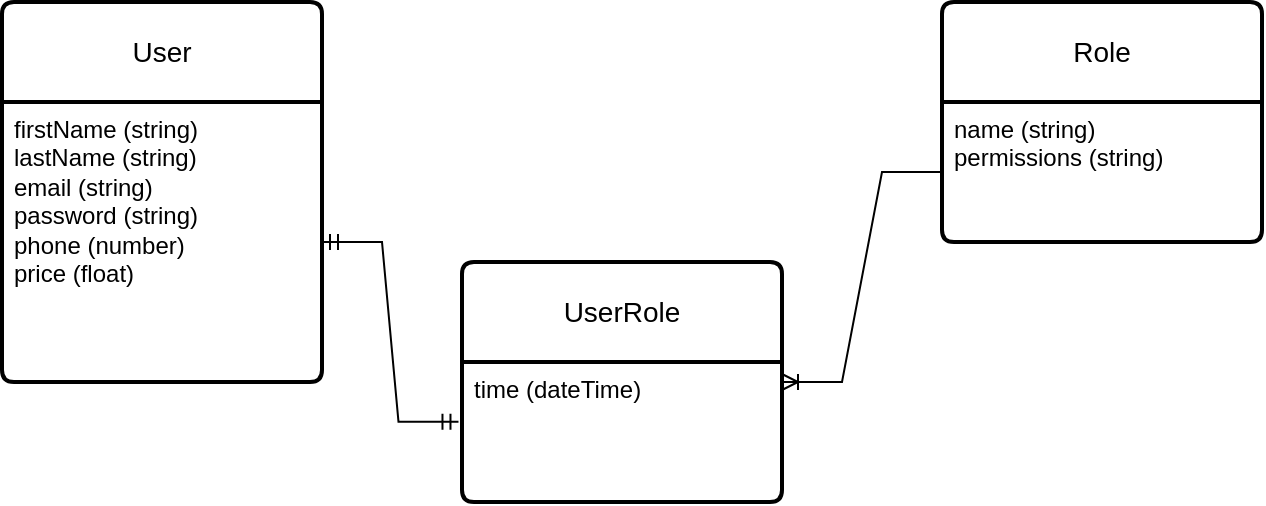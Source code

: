 <mxfile version="22.1.16" type="google">
  <diagram name="Page-1" id="_ecldzDDGxcc7-4HBDYa">
    <mxGraphModel grid="1" page="1" gridSize="10" guides="1" tooltips="1" connect="1" arrows="1" fold="1" pageScale="1" pageWidth="850" pageHeight="1100" math="0" shadow="0">
      <root>
        <mxCell id="0" />
        <mxCell id="1" parent="0" />
        <mxCell id="0sJJVckBPsr9syKNys9Y-1" value="User" style="swimlane;childLayout=stackLayout;horizontal=1;startSize=50;horizontalStack=0;rounded=1;fontSize=14;fontStyle=0;strokeWidth=2;resizeParent=0;resizeLast=1;shadow=0;dashed=0;align=center;arcSize=4;whiteSpace=wrap;html=1;" vertex="1" parent="1">
          <mxGeometry x="20" y="310" width="160" height="190" as="geometry" />
        </mxCell>
        <mxCell id="0sJJVckBPsr9syKNys9Y-2" value="&lt;div&gt;firstName (string)&lt;br&gt;&lt;/div&gt;&lt;div&gt;lastName (string)&lt;br&gt;&lt;/div&gt;&lt;div&gt;email (string)&lt;br&gt;&lt;/div&gt;&lt;div&gt;password (string)&lt;/div&gt;&lt;div&gt;phone (number)&lt;br&gt;&lt;/div&gt;&lt;div&gt;price (float)&lt;/div&gt;&lt;div&gt;&lt;br&gt;&lt;/div&gt;" style="align=left;strokeColor=none;fillColor=none;spacingLeft=4;fontSize=12;verticalAlign=top;resizable=0;rotatable=0;part=1;html=1;" vertex="1" parent="0sJJVckBPsr9syKNys9Y-1">
          <mxGeometry y="50" width="160" height="140" as="geometry" />
        </mxCell>
        <mxCell id="0sJJVckBPsr9syKNys9Y-3" value="Role" style="swimlane;childLayout=stackLayout;horizontal=1;startSize=50;horizontalStack=0;rounded=1;fontSize=14;fontStyle=0;strokeWidth=2;resizeParent=0;resizeLast=1;shadow=0;dashed=0;align=center;arcSize=4;whiteSpace=wrap;html=1;" vertex="1" parent="1">
          <mxGeometry x="490" y="310" width="160" height="120" as="geometry">
            <mxRectangle x="490" y="310" width="70" height="50" as="alternateBounds" />
          </mxGeometry>
        </mxCell>
        <mxCell id="woE1UTqXOVOx5wmc2ufv-5" value="&lt;div&gt;name (string)&lt;br&gt;&lt;/div&gt;&lt;div&gt;permissions (string)&lt;/div&gt;&lt;div&gt;&lt;br&gt;&lt;/div&gt;&lt;div&gt;&lt;br&gt;&lt;/div&gt;&lt;div&gt;&lt;br&gt;&lt;/div&gt;" style="align=left;strokeColor=none;fillColor=none;spacingLeft=4;fontSize=12;verticalAlign=top;resizable=0;rotatable=0;part=1;html=1;" vertex="1" parent="0sJJVckBPsr9syKNys9Y-3">
          <mxGeometry y="50" width="160" height="70" as="geometry" />
        </mxCell>
        <mxCell id="0sJJVckBPsr9syKNys9Y-5" value="" style="edgeStyle=entityRelationEdgeStyle;fontSize=12;html=1;endArrow=ERmandOne;startArrow=ERmandOne;rounded=0;entryX=-0.011;entryY=0.426;entryDx=0;entryDy=0;entryPerimeter=0;" edge="1" parent="1" source="0sJJVckBPsr9syKNys9Y-2" target="woE1UTqXOVOx5wmc2ufv-4">
          <mxGeometry width="100" height="100" relative="1" as="geometry">
            <mxPoint x="180" y="440" as="sourcePoint" />
            <mxPoint x="230.32" y="607.72" as="targetPoint" />
            <Array as="points">
              <mxPoint x="280" y="450" />
              <mxPoint x="260" y="480" />
              <mxPoint x="240" y="320" />
              <mxPoint x="300" y="400" />
            </Array>
          </mxGeometry>
        </mxCell>
        <mxCell id="woE1UTqXOVOx5wmc2ufv-3" value="UserRole" style="swimlane;childLayout=stackLayout;horizontal=1;startSize=50;horizontalStack=0;rounded=1;fontSize=14;fontStyle=0;strokeWidth=2;resizeParent=0;resizeLast=1;shadow=0;dashed=0;align=center;arcSize=4;whiteSpace=wrap;html=1;" vertex="1" parent="1">
          <mxGeometry x="250" y="440" width="160" height="120" as="geometry" />
        </mxCell>
        <mxCell id="woE1UTqXOVOx5wmc2ufv-4" value="&lt;div&gt;time (dateTime)&lt;/div&gt;&lt;div&gt;&lt;br&gt;&lt;/div&gt;" style="align=left;strokeColor=none;fillColor=none;spacingLeft=4;fontSize=12;verticalAlign=top;resizable=0;rotatable=0;part=1;html=1;" vertex="1" parent="woE1UTqXOVOx5wmc2ufv-3">
          <mxGeometry y="50" width="160" height="70" as="geometry" />
        </mxCell>
        <mxCell id="woE1UTqXOVOx5wmc2ufv-11" value="" style="edgeStyle=entityRelationEdgeStyle;fontSize=12;html=1;endArrow=ERoneToMany;rounded=0;entryX=1;entryY=0.5;entryDx=0;entryDy=0;" edge="1" parent="1" source="woE1UTqXOVOx5wmc2ufv-5" target="woE1UTqXOVOx5wmc2ufv-3">
          <mxGeometry width="100" height="100" relative="1" as="geometry">
            <mxPoint x="425" y="550" as="sourcePoint" />
            <mxPoint x="560" y="510" as="targetPoint" />
            <Array as="points">
              <mxPoint x="625" y="500" />
            </Array>
          </mxGeometry>
        </mxCell>
      </root>
    </mxGraphModel>
  </diagram>
</mxfile>
